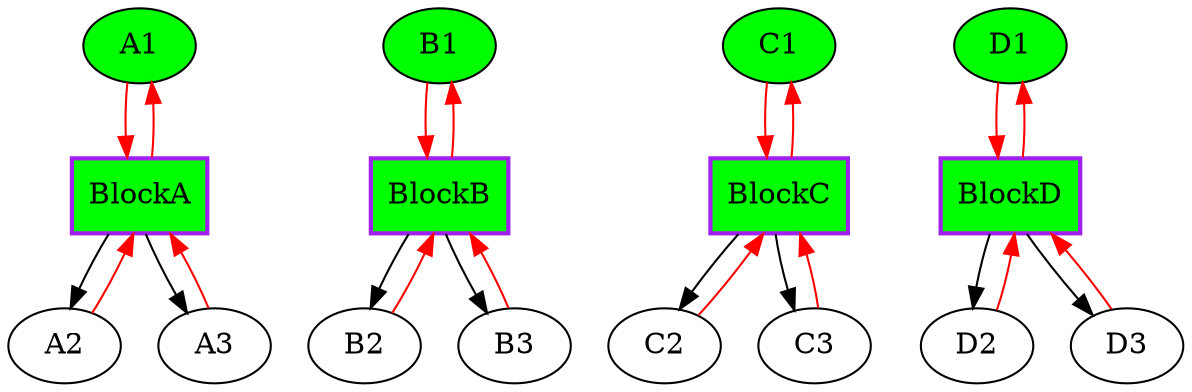 digraph G {
node [style     = "filled", fillcolor = "white", color = "black"]
A1[cpu="0", flags="0x00000102", type="tmsg", toffs="0", pattern="A", patentry="false", patexit="false", beamproc="undefined", bpentry="false", bpexit="false", fid="1", gid="0", evtno="161", beamin="0", bpcstart="0", sid="0", bpid="0", reqnobeam="0", vacc="0", id="0x10000a1000000000", par="0x00000000000000a1", tef="0", shape     = "oval", fillcolor = "green"];
A2[cpu="0", flags="0x00000002", type="tmsg", toffs="0", pattern="A", patentry="false", patexit="false", beamproc="undefined", bpentry="false", bpexit="false", fid="1", gid="0", evtno="162", beamin="0", bpcstart="0", sid="0", bpid="0", reqnobeam="0", vacc="0", id="0x10000a2000000000", par="0x00000000000000a2", tef="0", shape     = "oval", fillcolor = "white"];
A3[cpu="0", flags="0x00000002", type="tmsg", toffs="0", pattern="A", patentry="false", patexit="false", beamproc="undefined", bpentry="false", bpexit="false", fid="1", gid="0", evtno="163", beamin="0", bpcstart="0", sid="0", bpid="0", reqnobeam="0", vacc="0", id="0x10000a3000000000", par="0x00000000000000a3", tef="0", shape     = "oval", fillcolor = "white"];
BlockA[cpu="0", flags="0x0010a107", type="block", tperiod="1000000", pattern="A", patentry="true", patexit="true", beamproc="undefined", bpentry="false", bpexit="false", qlo="true", qhi="false", qil="false", shape     = "rectangle", fillcolor = "green", penwidth=2, color = "darkorange3", penwidth=2, color = "purple"];
B1[cpu="1", flags="0x00000102", type="tmsg", toffs="0", pattern="B", patentry="false", patexit="false", beamproc="undefined", bpentry="false", bpexit="false", fid="1", gid="0", evtno="177", beamin="0", bpcstart="0", sid="0", bpid="0", reqnobeam="0", vacc="0", id="0x10000b1000000000", par="0x00000000000000b1", tef="0", shape     = "oval", fillcolor = "green"];
B2[cpu="1", flags="0x00000002", type="tmsg", toffs="0", pattern="B", patentry="false", patexit="false", beamproc="undefined", bpentry="false", bpexit="false", fid="1", gid="0", evtno="178", beamin="0", bpcstart="0", sid="0", bpid="0", reqnobeam="0", vacc="0", id="0x10000b2000000000", par="0x00000000000000b2", tef="0", shape     = "oval", fillcolor = "white"];
B3[cpu="1", flags="0x00000002", type="tmsg", toffs="0", pattern="B", patentry="false", patexit="false", beamproc="undefined", bpentry="false", bpexit="false", fid="1", gid="0", evtno="179", beamin="0", bpcstart="0", sid="0", bpid="0", reqnobeam="0", vacc="0", id="0x10000b3000000000", par="0x00000000000000b3", tef="0", shape     = "oval", fillcolor = "white"];
BlockB[cpu="1", flags="0x0010a107", type="block", tperiod="1000000", pattern="B", patentry="true", patexit="true", beamproc="undefined", bpentry="false", bpexit="false", qlo="true", qhi="false", qil="false", shape     = "rectangle", fillcolor = "green", penwidth=2, color = "darkorange3", penwidth=2, color = "purple"];
C1[cpu="2", flags="0x00000102", type="tmsg", toffs="0", pattern="C", patentry="false", patexit="false", beamproc="undefined", bpentry="false", bpexit="false", fid="1", gid="0", evtno="193", beamin="0", bpcstart="0", sid="0", bpid="0", reqnobeam="0", vacc="0", id="0x10000c1000000000", par="0x00000000000000c1", tef="0", shape     = "oval", fillcolor = "green"];
C2[cpu="2", flags="0x00000002", type="tmsg", toffs="0", pattern="C", patentry="false", patexit="false", beamproc="undefined", bpentry="false", bpexit="false", fid="1", gid="0", evtno="194", beamin="0", bpcstart="0", sid="0", bpid="0", reqnobeam="0", vacc="0", id="0x10000c2000000000", par="0x00000000000000c2", tef="0", shape     = "oval", fillcolor = "white"];
C3[cpu="2", flags="0x00000002", type="tmsg", toffs="0", pattern="C", patentry="false", patexit="false", beamproc="undefined", bpentry="false", bpexit="false", fid="1", gid="0", evtno="195", beamin="0", bpcstart="0", sid="0", bpid="0", reqnobeam="0", vacc="0", id="0x10000c3000000000", par="0x00000000000000c3", tef="0", shape     = "oval", fillcolor = "white"];
BlockC[cpu="2", flags="0x0010a107", type="block", tperiod="1000000", pattern="C", patentry="true", patexit="true", beamproc="undefined", bpentry="false", bpexit="false", qlo="true", qhi="false", qil="false", shape     = "rectangle", fillcolor = "green", penwidth=2, color = "darkorange3", penwidth=2, color = "purple"];
D1[cpu="3", flags="0x00000102", type="tmsg", toffs="0", pattern="D", patentry="false", patexit="false", beamproc="undefined", bpentry="false", bpexit="false", fid="1", gid="0", evtno="209", beamin="0", bpcstart="0", sid="0", bpid="0", reqnobeam="0", vacc="0", id="0x10000d1000000000", par="0x00000000000000d1", tef="0", shape     = "oval", fillcolor = "green"];
D2[cpu="3", flags="0x00000002", type="tmsg", toffs="0", pattern="D", patentry="false", patexit="false", beamproc="undefined", bpentry="false", bpexit="false", fid="1", gid="0", evtno="210", beamin="0", bpcstart="0", sid="0", bpid="0", reqnobeam="0", vacc="0", id="0x10000d2000000000", par="0x00000000000000d2", tef="0", shape     = "oval", fillcolor = "white"];
D3[cpu="3", flags="0x00000002", type="tmsg", toffs="0", pattern="D", patentry="false", patexit="false", beamproc="undefined", bpentry="false", bpexit="false", fid="1", gid="0", evtno="211", beamin="0", bpcstart="0", sid="0", bpid="0", reqnobeam="0", vacc="0", id="0x10000d3000000000", par="0x00000000000000d3", tef="0", shape     = "oval", fillcolor = "white"];
BlockD[cpu="3", flags="0x0010a107", type="block", tperiod="1000000", pattern="D", patentry="true", patexit="true", beamproc="undefined", bpentry="false", bpexit="false", qlo="true", qhi="false", qil="false", shape     = "rectangle", fillcolor = "green", penwidth=2, color = "darkorange3", penwidth=2, color = "purple"];
A1->BlockA [type="defdst", color = "red"];
A2->BlockA [type="defdst", color = "red"];
A3->BlockA [type="defdst", color = "red"];
BlockA->A1 [type="defdst", color = "red"];
B1->BlockB [type="defdst", color = "red"];
C2->BlockC [type="defdst", color = "red"];
B2->BlockB [type="defdst", color = "red"];
B3->BlockB [type="defdst", color = "red"];
BlockB->B1 [type="defdst", color = "red"];
BlockC->C1 [type="defdst", color = "red"];
C1->BlockC [type="defdst", color = "red"];
C3->BlockC [type="defdst", color = "red"];
BlockD->D1 [type="defdst", color = "red"];
D1->BlockD [type="defdst", color = "red"];
D2->BlockD [type="defdst", color = "red"];
D3->BlockD [type="defdst", color = "red"];
BlockA->A3 [type="altdst", color = "black"];
BlockA->A2 [type="altdst", color = "black"];
BlockB->B3 [type="altdst", color = "black"];
BlockB->B2 [type="altdst", color = "black"];
BlockC->C3 [type="altdst", color = "black"];
BlockC->C2 [type="altdst", color = "black"];
BlockD->D3 [type="altdst", color = "black"];
BlockD->D2 [type="altdst", color = "black"];
}
